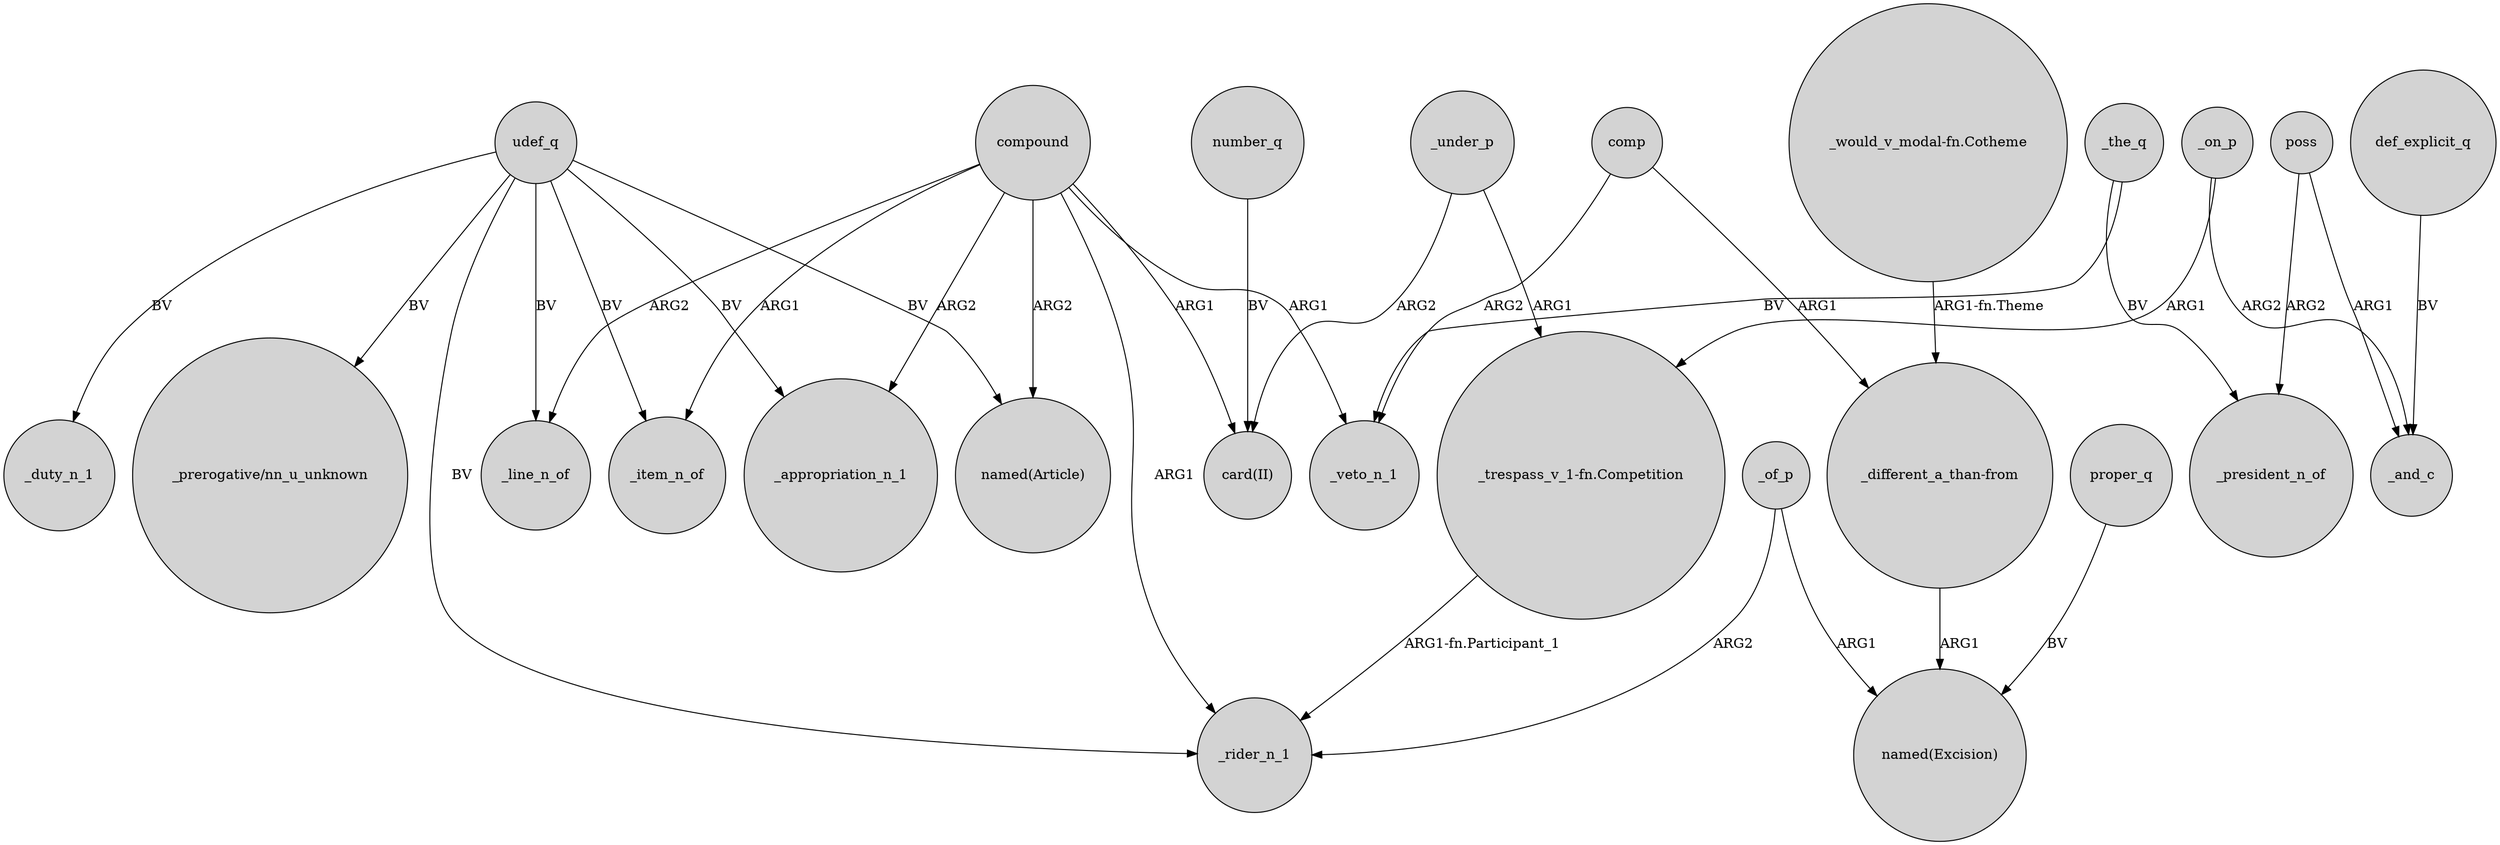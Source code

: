 digraph {
	node [shape=circle style=filled]
	udef_q -> _duty_n_1 [label=BV]
	udef_q -> "named(Article)" [label=BV]
	udef_q -> _line_n_of [label=BV]
	_under_p -> "card(II)" [label=ARG2]
	compound -> _appropriation_n_1 [label=ARG2]
	"_trespass_v_1-fn.Competition" -> _rider_n_1 [label="ARG1-fn.Participant_1"]
	compound -> _line_n_of [label=ARG2]
	_of_p -> _rider_n_1 [label=ARG2]
	_under_p -> "_trespass_v_1-fn.Competition" [label=ARG1]
	compound -> _item_n_of [label=ARG1]
	def_explicit_q -> _and_c [label=BV]
	compound -> _veto_n_1 [label=ARG1]
	compound -> "card(II)" [label=ARG1]
	poss -> _and_c [label=ARG1]
	_on_p -> _and_c [label=ARG2]
	compound -> _rider_n_1 [label=ARG1]
	proper_q -> "named(Excision)" [label=BV]
	udef_q -> _appropriation_n_1 [label=BV]
	number_q -> "card(II)" [label=BV]
	comp -> "_different_a_than-from" [label=ARG1]
	comp -> _veto_n_1 [label=ARG2]
	_on_p -> "_trespass_v_1-fn.Competition" [label=ARG1]
	compound -> "named(Article)" [label=ARG2]
	_the_q -> _president_n_of [label=BV]
	poss -> _president_n_of [label=ARG2]
	_the_q -> _veto_n_1 [label=BV]
	"_different_a_than-from" -> "named(Excision)" [label=ARG1]
	"_would_v_modal-fn.Cotheme" -> "_different_a_than-from" [label="ARG1-fn.Theme"]
	udef_q -> _item_n_of [label=BV]
	udef_q -> _rider_n_1 [label=BV]
	udef_q -> "_prerogative/nn_u_unknown" [label=BV]
	_of_p -> "named(Excision)" [label=ARG1]
}
